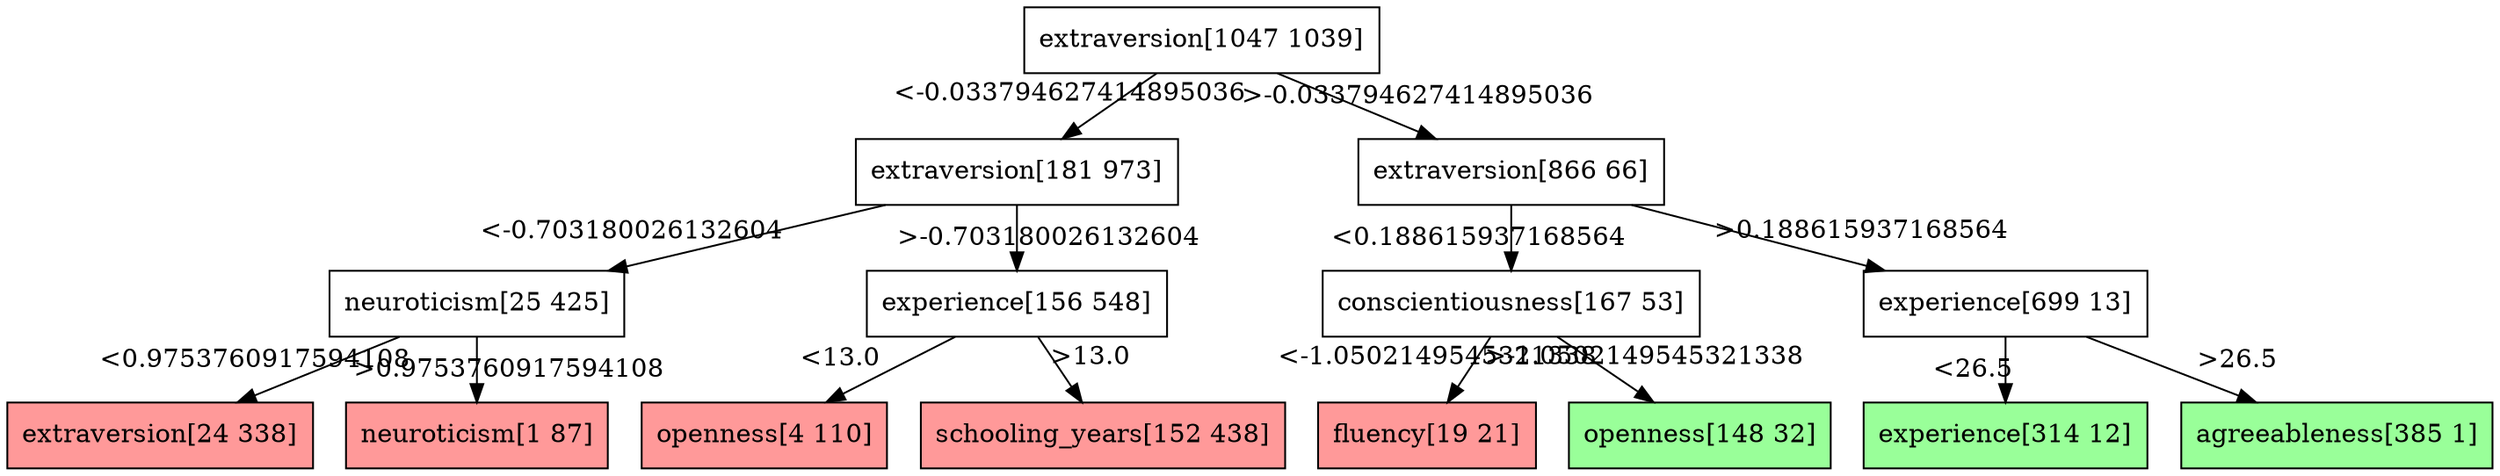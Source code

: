 digraph Tree {
node [shape=box, style="filled", color="black"] ;
0 [ label="extraversion[1047 1039]" , fillcolor="#ffffff"] ;
1 [ label="extraversion[181 973]" , fillcolor="#ffffff"] ;
0->1 [labeldistance=2.5, labelangle=45, headlabel="<-0.033794627414895036"] ;
3 [ label="neuroticism[25 425]" , fillcolor="#ffffff"] ;
1->3 [labeldistance=2.5, labelangle=45, headlabel="<-0.703180026132604"] ;
5 [ label="extraversion[24 338]" , fillcolor="#ff9999"] ;
3->5 [labeldistance=2.5, labelangle=45, headlabel="<0.9753760917594108"] ;
6 [ label="neuroticism[1 87]" , fillcolor="#ff9999"] ;
3->6 [labeldistance=2.5, labelangle=-45, headlabel=">0.9753760917594108"] ;
4 [ label="experience[156 548]" , fillcolor="#ffffff"] ;
1->4 [labeldistance=2.5, labelangle=-45, headlabel=">-0.703180026132604"] ;
7 [ label="openness[4 110]" , fillcolor="#ff9999"] ;
4->7 [labeldistance=2.5, labelangle=45, headlabel="<13.0"] ;
8 [ label="schooling_years[152 438]" , fillcolor="#ff9999"] ;
4->8 [labeldistance=2.5, labelangle=-45, headlabel=">13.0"] ;
2 [ label="extraversion[866 66]" , fillcolor="#ffffff"] ;
0->2 [labeldistance=2.5, labelangle=-45, headlabel=">-0.033794627414895036"] ;
9 [ label="conscientiousness[167 53]" , fillcolor="#ffffff"] ;
2->9 [labeldistance=2.5, labelangle=45, headlabel="<0.188615937168564"] ;
11 [ label="fluency[19 21]" , fillcolor="#ff9999"] ;
9->11 [labeldistance=2.5, labelangle=45, headlabel="<-1.0502149545321338"] ;
12 [ label="openness[148 32]" , fillcolor="#99ff99"] ;
9->12 [labeldistance=2.5, labelangle=-45, headlabel=">-1.0502149545321338"] ;
10 [ label="experience[699 13]" , fillcolor="#ffffff"] ;
2->10 [labeldistance=2.5, labelangle=-45, headlabel=">0.188615937168564"] ;
13 [ label="experience[314 12]" , fillcolor="#99ff99"] ;
10->13 [labeldistance=2.5, labelangle=45, headlabel="<26.5"] ;
14 [ label="agreeableness[385 1]" , fillcolor="#99ff99"] ;
10->14 [labeldistance=2.5, labelangle=-45, headlabel=">26.5"] ;
}